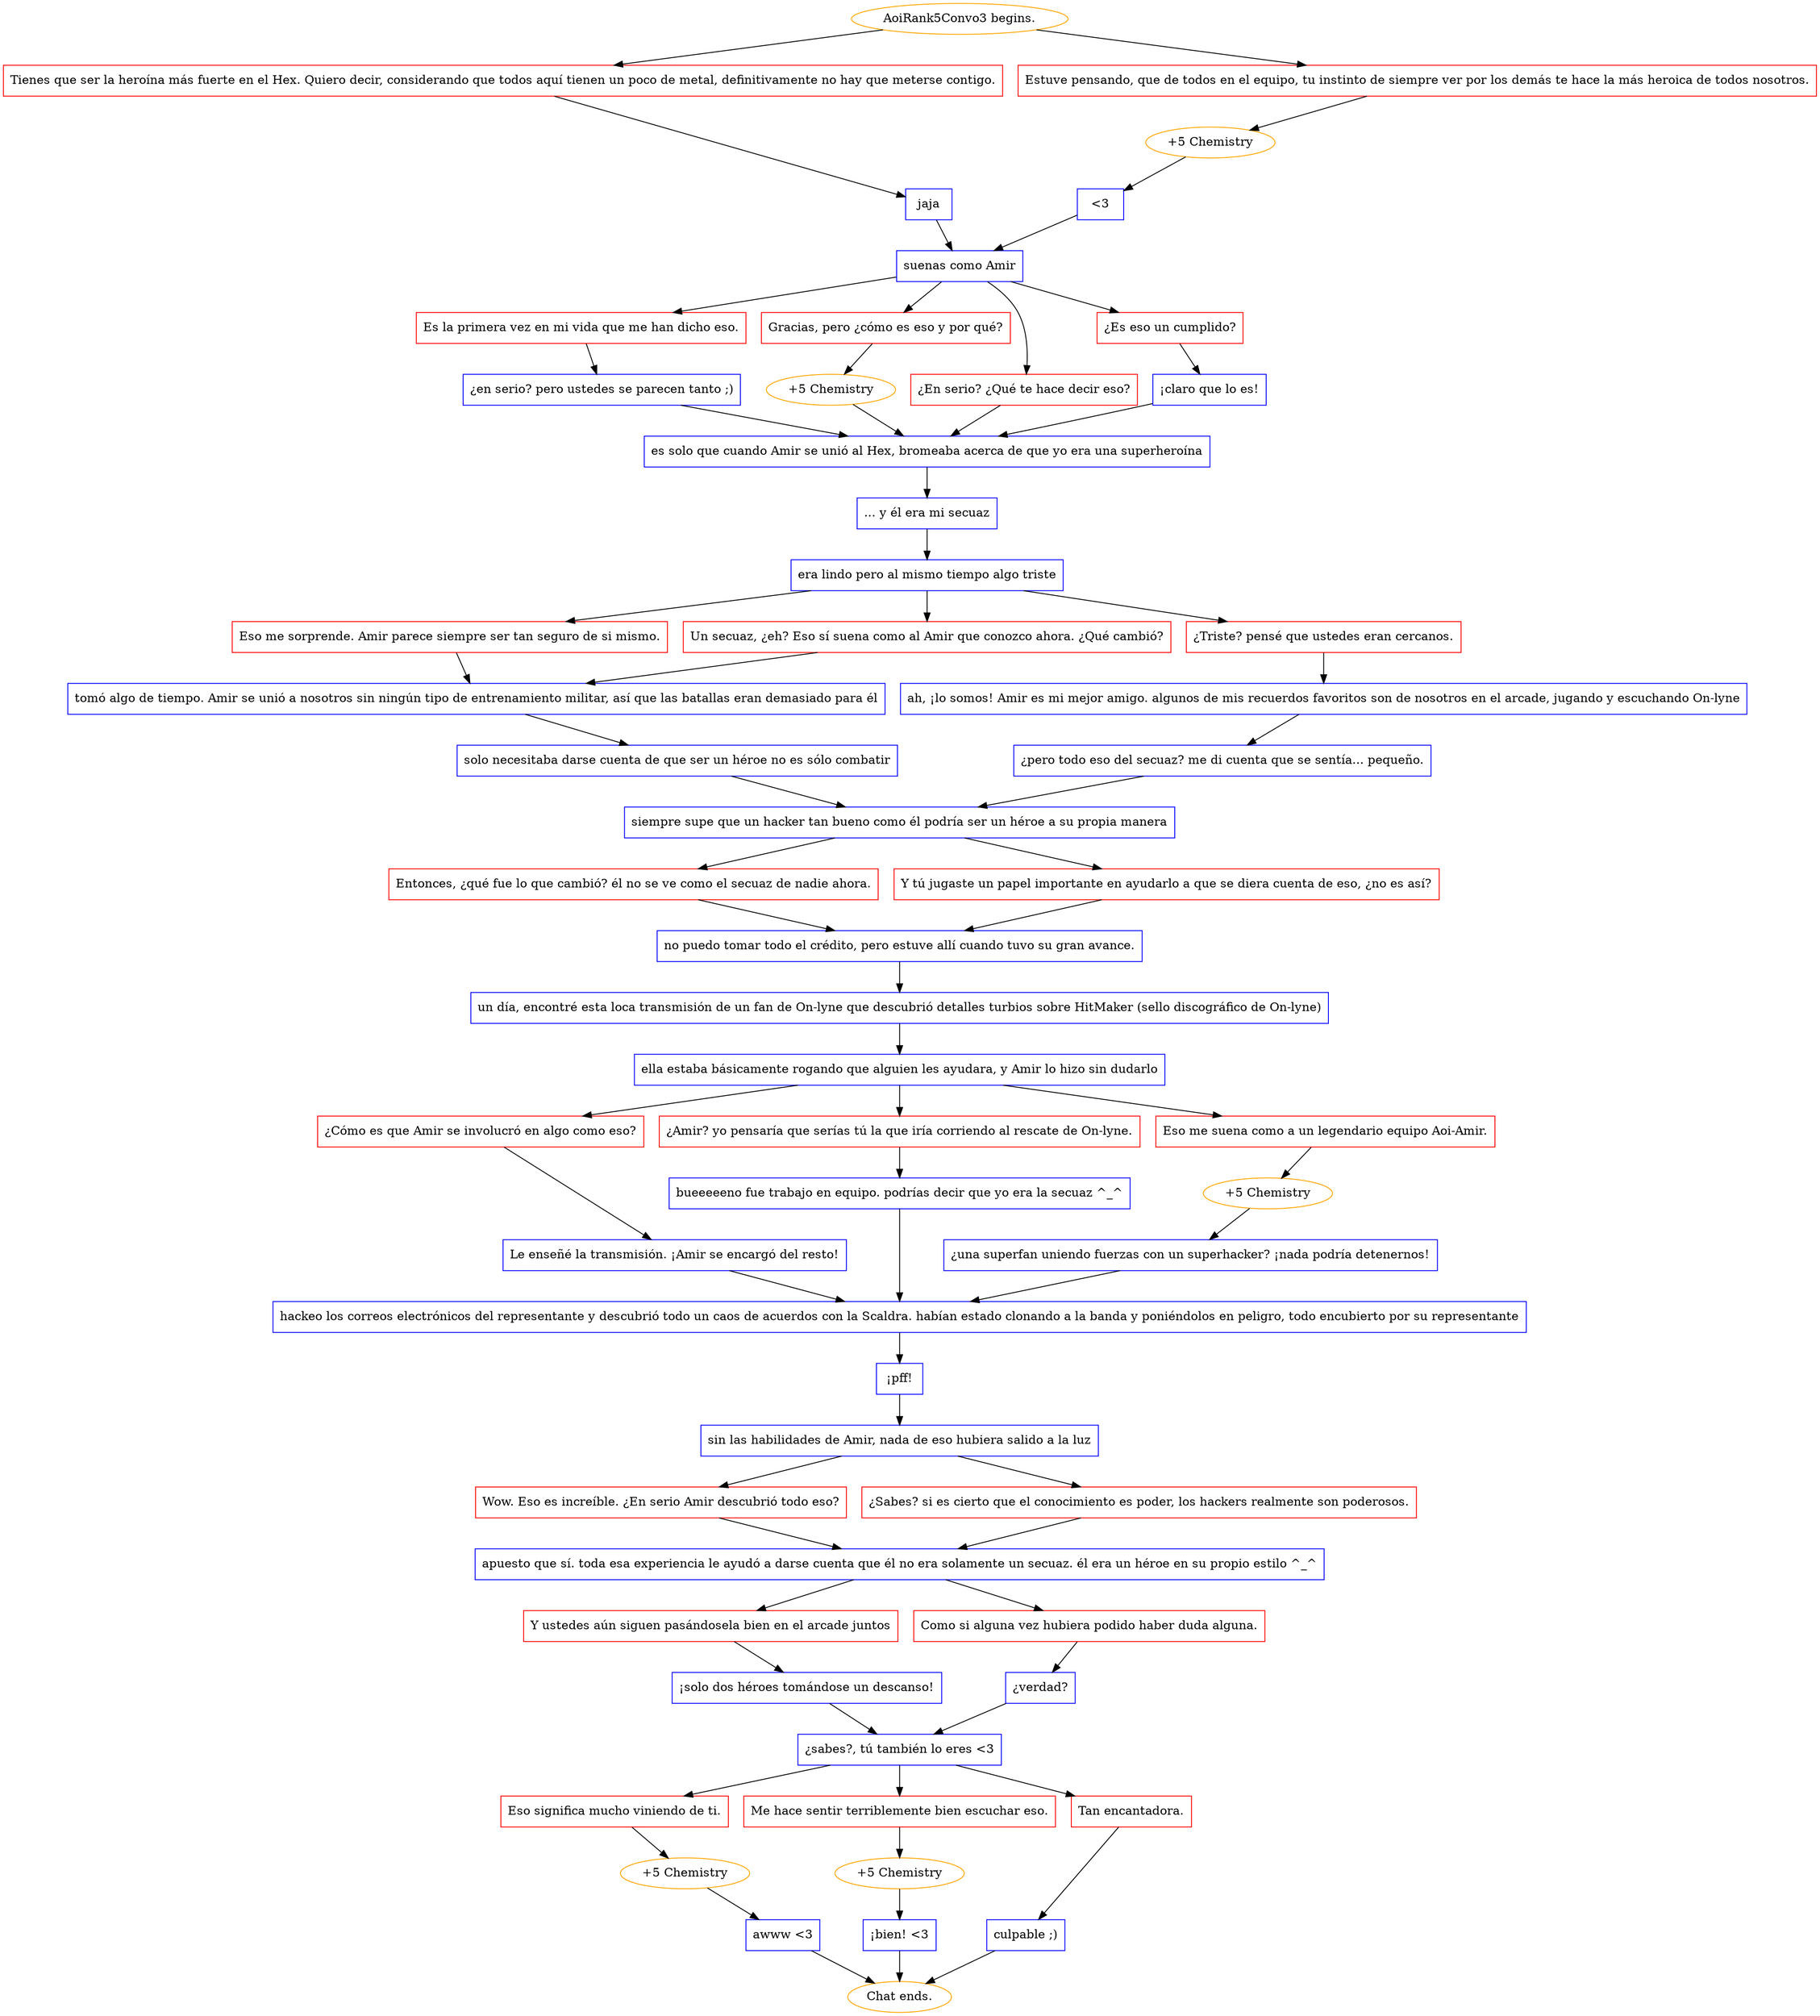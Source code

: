 digraph {
	"AoiRank5Convo3 begins." [color=orange];
		"AoiRank5Convo3 begins." -> j3716335802;
		"AoiRank5Convo3 begins." -> j442110225;
	j3716335802 [label="Tienes que ser la heroína más fuerte en el Hex. Quiero decir, considerando que todos aquí tienen un poco de metal, definitivamente no hay que meterse contigo.",shape=box,color=red];
		j3716335802 -> j1076784785;
	j442110225 [label="Estuve pensando, que de todos en el equipo, tu instinto de siempre ver por los demás te hace la más heroica de todos nosotros.",shape=box,color=red];
		j442110225 -> j15592794;
	j1076784785 [label="jaja",shape=box,color=blue];
		j1076784785 -> j943437769;
	j15592794 [label="+5 Chemistry",color=orange];
		j15592794 -> j3561825369;
	j943437769 [label="suenas como Amir",shape=box,color=blue];
		j943437769 -> j1406872141;
		j943437769 -> j1952389731;
		j943437769 -> j4127980837;
		j943437769 -> j3527378108;
	j3561825369 [label="<3",shape=box,color=blue];
		j3561825369 -> j943437769;
	j1406872141 [label="Es la primera vez en mi vida que me han dicho eso.",shape=box,color=red];
		j1406872141 -> j2093429647;
	j1952389731 [label="Gracias, pero ¿cómo es eso y por qué?",shape=box,color=red];
		j1952389731 -> j435440154;
	j4127980837 [label="¿En serio? ¿Qué te hace decir eso?",shape=box,color=red];
		j4127980837 -> j2943015029;
	j3527378108 [label="¿Es eso un cumplido?",shape=box,color=red];
		j3527378108 -> j754952210;
	j2093429647 [label="¿en serio? pero ustedes se parecen tanto ;)",shape=box,color=blue];
		j2093429647 -> j2943015029;
	j435440154 [label="+5 Chemistry",color=orange];
		j435440154 -> j2943015029;
	j2943015029 [label="es solo que cuando Amir se unió al Hex, bromeaba acerca de que yo era una superheroína",shape=box,color=blue];
		j2943015029 -> j4108417202;
	j754952210 [label="¡claro que lo es!",shape=box,color=blue];
		j754952210 -> j2943015029;
	j4108417202 [label="... y él era mi secuaz",shape=box,color=blue];
		j4108417202 -> j3197440362;
	j3197440362 [label="era lindo pero al mismo tiempo algo triste",shape=box,color=blue];
		j3197440362 -> j324534386;
		j3197440362 -> j4228299299;
		j3197440362 -> j1868951807;
	j324534386 [label="Eso me sorprende. Amir parece siempre ser tan seguro de si mismo.",shape=box,color=red];
		j324534386 -> j853187087;
	j4228299299 [label="Un secuaz, ¿eh? Eso sí suena como al Amir que conozco ahora. ¿Qué cambió?",shape=box,color=red];
		j4228299299 -> j853187087;
	j1868951807 [label="¿Triste? pensé que ustedes eran cercanos.",shape=box,color=red];
		j1868951807 -> j3806179665;
	j853187087 [label="tomó algo de tiempo. Amir se unió a nosotros sin ningún tipo de entrenamiento militar, así que las batallas eran demasiado para él",shape=box,color=blue];
		j853187087 -> j773921195;
	j3806179665 [label="ah, ¡lo somos! Amir es mi mejor amigo. algunos de mis recuerdos favoritos son de nosotros en el arcade, jugando y escuchando On-lyne",shape=box,color=blue];
		j3806179665 -> j2728503975;
	j773921195 [label="solo necesitaba darse cuenta de que ser un héroe no es sólo combatir",shape=box,color=blue];
		j773921195 -> j3371239682;
	j2728503975 [label="¿pero todo eso del secuaz? me di cuenta que se sentía... pequeño.",shape=box,color=blue];
		j2728503975 -> j3371239682;
	j3371239682 [label="siempre supe que un hacker tan bueno como él podría ser un héroe a su propia manera",shape=box,color=blue];
		j3371239682 -> j2965485656;
		j3371239682 -> j396634244;
	j2965485656 [label="Entonces, ¿qué fue lo que cambió? él no se ve como el secuaz de nadie ahora.",shape=box,color=red];
		j2965485656 -> j2107854355;
	j396634244 [label="Y tú jugaste un papel importante en ayudarlo a que se diera cuenta de eso, ¿no es así?",shape=box,color=red];
		j396634244 -> j2107854355;
	j2107854355 [label="no puedo tomar todo el crédito, pero estuve allí cuando tuvo su gran avance.",shape=box,color=blue];
		j2107854355 -> j1696112078;
	j1696112078 [label="un día, encontré esta loca transmisión de un fan de On-lyne que descubrió detalles turbios sobre HitMaker (sello discográfico de On-lyne)",shape=box,color=blue];
		j1696112078 -> j1868007069;
	j1868007069 [label="ella estaba básicamente rogando que alguien les ayudara, y Amir lo hizo sin dudarlo",shape=box,color=blue];
		j1868007069 -> j893458790;
		j1868007069 -> j1138741290;
		j1868007069 -> j888858943;
	j893458790 [label="¿Cómo es que Amir se involucró en algo como eso?",shape=box,color=red];
		j893458790 -> j3651032892;
	j1138741290 [label="¿Amir? yo pensaría que serías tú la que iría corriendo al rescate de On-lyne.",shape=box,color=red];
		j1138741290 -> j1490225182;
	j888858943 [label="Eso me suena como a un legendario equipo Aoi-Amir.",shape=box,color=red];
		j888858943 -> j1155229475;
	j3651032892 [label="Le enseñé la transmisión. ¡Amir se encargó del resto!",shape=box,color=blue];
		j3651032892 -> j451029176;
	j1490225182 [label="bueeeeeno fue trabajo en equipo. podrías decir que yo era la secuaz ^_^",shape=box,color=blue];
		j1490225182 -> j451029176;
	j1155229475 [label="+5 Chemistry",color=orange];
		j1155229475 -> j1932539863;
	j451029176 [label="hackeo los correos electrónicos del representante y descubrió todo un caos de acuerdos con la Scaldra. habían estado clonando a la banda y poniéndolos en peligro, todo encubierto por su representante",shape=box,color=blue];
		j451029176 -> j982269814;
	j1932539863 [label="¿una superfan uniendo fuerzas con un superhacker? ¡nada podría detenernos!",shape=box,color=blue];
		j1932539863 -> j451029176;
	j982269814 [label="¡pff!",shape=box,color=blue];
		j982269814 -> j3810338621;
	j3810338621 [label="sin las habilidades de Amir, nada de eso hubiera salido a la luz",shape=box,color=blue];
		j3810338621 -> j32695013;
		j3810338621 -> j984335769;
	j32695013 [label="Wow. Eso es increíble. ¿En serio Amir descubrió todo eso?",shape=box,color=red];
		j32695013 -> j1311191431;
	j984335769 [label="¿Sabes? si es cierto que el conocimiento es poder, los hackers realmente son poderosos.",shape=box,color=red];
		j984335769 -> j1311191431;
	j1311191431 [label="apuesto que sí. toda esa experiencia le ayudó a darse cuenta que él no era solamente un secuaz. él era un héroe en su propio estilo ^_^",shape=box,color=blue];
		j1311191431 -> j2163445834;
		j1311191431 -> j1191070857;
	j2163445834 [label="Y ustedes aún siguen pasándosela bien en el arcade juntos",shape=box,color=red];
		j2163445834 -> j2974960923;
	j1191070857 [label="Como si alguna vez hubiera podido haber duda alguna.",shape=box,color=red];
		j1191070857 -> j3433249645;
	j2974960923 [label="¡solo dos héroes tomándose un descanso!",shape=box,color=blue];
		j2974960923 -> j2732095212;
	j3433249645 [label="¿verdad?",shape=box,color=blue];
		j3433249645 -> j2732095212;
	j2732095212 [label="¿sabes?, tú también lo eres <3",shape=box,color=blue];
		j2732095212 -> j1737086255;
		j2732095212 -> j716788017;
		j2732095212 -> j4054898897;
	j1737086255 [label="Eso significa mucho viniendo de ti.",shape=box,color=red];
		j1737086255 -> j980496299;
	j716788017 [label="Me hace sentir terriblemente bien escuchar eso.",shape=box,color=red];
		j716788017 -> j207721147;
	j4054898897 [label="Tan encantadora.",shape=box,color=red];
		j4054898897 -> j4249414753;
	j980496299 [label="+5 Chemistry",color=orange];
		j980496299 -> j3954180686;
	j207721147 [label="+5 Chemistry",color=orange];
		j207721147 -> j3191689907;
	j4249414753 [label="culpable ;)",shape=box,color=blue];
		j4249414753 -> "Chat ends.";
	j3954180686 [label="awww <3",shape=box,color=blue];
		j3954180686 -> "Chat ends.";
	j3191689907 [label="¡bien! <3",shape=box,color=blue];
		j3191689907 -> "Chat ends.";
	"Chat ends." [color=orange];
}